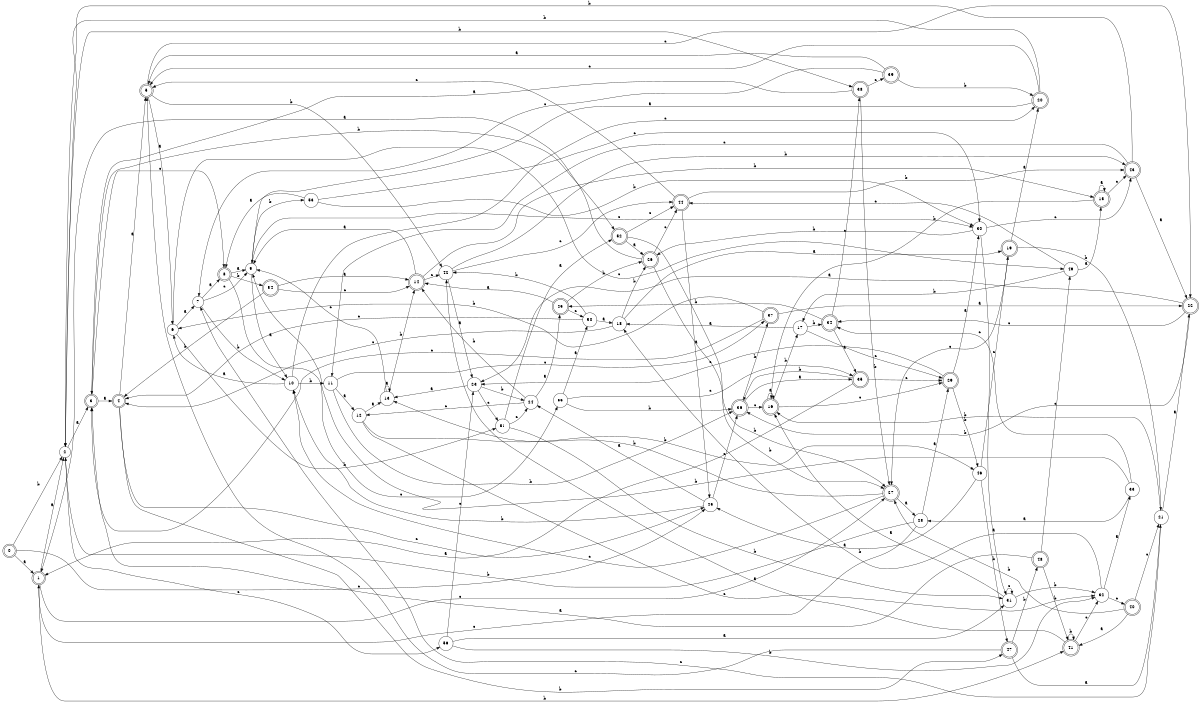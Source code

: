 digraph n46_8 {
__start0 [label="" shape="none"];

rankdir=LR;
size="8,5";

s0 [style="rounded,filled", color="black", fillcolor="white" shape="doublecircle", label="0"];
s1 [style="rounded,filled", color="black", fillcolor="white" shape="doublecircle", label="1"];
s2 [style="filled", color="black", fillcolor="white" shape="circle", label="2"];
s3 [style="rounded,filled", color="black", fillcolor="white" shape="doublecircle", label="3"];
s4 [style="rounded,filled", color="black", fillcolor="white" shape="doublecircle", label="4"];
s5 [style="rounded,filled", color="black", fillcolor="white" shape="doublecircle", label="5"];
s6 [style="filled", color="black", fillcolor="white" shape="circle", label="6"];
s7 [style="filled", color="black", fillcolor="white" shape="circle", label="7"];
s8 [style="rounded,filled", color="black", fillcolor="white" shape="doublecircle", label="8"];
s9 [style="filled", color="black", fillcolor="white" shape="circle", label="9"];
s10 [style="filled", color="black", fillcolor="white" shape="circle", label="10"];
s11 [style="filled", color="black", fillcolor="white" shape="circle", label="11"];
s12 [style="filled", color="black", fillcolor="white" shape="circle", label="12"];
s13 [style="filled", color="black", fillcolor="white" shape="circle", label="13"];
s14 [style="rounded,filled", color="black", fillcolor="white" shape="doublecircle", label="14"];
s15 [style="rounded,filled", color="black", fillcolor="white" shape="doublecircle", label="15"];
s16 [style="rounded,filled", color="black", fillcolor="white" shape="doublecircle", label="16"];
s17 [style="filled", color="black", fillcolor="white" shape="circle", label="17"];
s18 [style="filled", color="black", fillcolor="white" shape="circle", label="18"];
s19 [style="rounded,filled", color="black", fillcolor="white" shape="doublecircle", label="19"];
s20 [style="rounded,filled", color="black", fillcolor="white" shape="doublecircle", label="20"];
s21 [style="filled", color="black", fillcolor="white" shape="circle", label="21"];
s22 [style="rounded,filled", color="black", fillcolor="white" shape="doublecircle", label="22"];
s23 [style="filled", color="black", fillcolor="white" shape="circle", label="23"];
s24 [style="filled", color="black", fillcolor="white" shape="circle", label="24"];
s25 [style="rounded,filled", color="black", fillcolor="white" shape="doublecircle", label="25"];
s26 [style="rounded,filled", color="black", fillcolor="white" shape="doublecircle", label="26"];
s27 [style="rounded,filled", color="black", fillcolor="white" shape="doublecircle", label="27"];
s28 [style="filled", color="black", fillcolor="white" shape="circle", label="28"];
s29 [style="rounded,filled", color="black", fillcolor="white" shape="doublecircle", label="29"];
s30 [style="filled", color="black", fillcolor="white" shape="circle", label="30"];
s31 [style="filled", color="black", fillcolor="white" shape="circle", label="31"];
s32 [style="filled", color="black", fillcolor="white" shape="circle", label="32"];
s33 [style="filled", color="black", fillcolor="white" shape="circle", label="33"];
s34 [style="rounded,filled", color="black", fillcolor="white" shape="doublecircle", label="34"];
s35 [style="rounded,filled", color="black", fillcolor="white" shape="doublecircle", label="35"];
s36 [style="rounded,filled", color="black", fillcolor="white" shape="doublecircle", label="36"];
s37 [style="rounded,filled", color="black", fillcolor="white" shape="doublecircle", label="37"];
s38 [style="rounded,filled", color="black", fillcolor="white" shape="doublecircle", label="38"];
s39 [style="rounded,filled", color="black", fillcolor="white" shape="doublecircle", label="39"];
s40 [style="rounded,filled", color="black", fillcolor="white" shape="doublecircle", label="40"];
s41 [style="rounded,filled", color="black", fillcolor="white" shape="doublecircle", label="41"];
s42 [style="filled", color="black", fillcolor="white" shape="circle", label="42"];
s43 [style="rounded,filled", color="black", fillcolor="white" shape="doublecircle", label="43"];
s44 [style="rounded,filled", color="black", fillcolor="white" shape="doublecircle", label="44"];
s45 [style="filled", color="black", fillcolor="white" shape="circle", label="45"];
s46 [style="filled", color="black", fillcolor="white" shape="circle", label="46"];
s47 [style="rounded,filled", color="black", fillcolor="white" shape="doublecircle", label="47"];
s48 [style="rounded,filled", color="black", fillcolor="white" shape="doublecircle", label="48"];
s49 [style="filled", color="black", fillcolor="white" shape="circle", label="49"];
s50 [style="filled", color="black", fillcolor="white" shape="circle", label="50"];
s51 [style="filled", color="black", fillcolor="white" shape="circle", label="51"];
s52 [style="rounded,filled", color="black", fillcolor="white" shape="doublecircle", label="52"];
s53 [style="filled", color="black", fillcolor="white" shape="circle", label="53"];
s54 [style="rounded,filled", color="black", fillcolor="white" shape="doublecircle", label="54"];
s55 [style="filled", color="black", fillcolor="white" shape="circle", label="55"];
s56 [style="filled", color="black", fillcolor="white" shape="circle", label="56"];
s0 -> s1 [label="a"];
s0 -> s2 [label="b"];
s0 -> s45 [label="c"];
s1 -> s2 [label="a"];
s1 -> s41 [label="b"];
s1 -> s27 [label="c"];
s2 -> s3 [label="a"];
s2 -> s38 [label="b"];
s2 -> s56 [label="c"];
s3 -> s4 [label="a"];
s3 -> s52 [label="b"];
s3 -> s8 [label="c"];
s4 -> s5 [label="a"];
s4 -> s47 [label="b"];
s4 -> s45 [label="c"];
s5 -> s6 [label="a"];
s5 -> s42 [label="b"];
s5 -> s22 [label="c"];
s6 -> s7 [label="a"];
s6 -> s51 [label="b"];
s6 -> s49 [label="c"];
s7 -> s8 [label="a"];
s7 -> s10 [label="b"];
s7 -> s9 [label="c"];
s8 -> s9 [label="a"];
s8 -> s54 [label="b"];
s8 -> s55 [label="c"];
s9 -> s10 [label="a"];
s9 -> s53 [label="b"];
s9 -> s30 [label="c"];
s10 -> s6 [label="a"];
s10 -> s11 [label="b"];
s10 -> s20 [label="c"];
s11 -> s12 [label="a"];
s11 -> s36 [label="b"];
s11 -> s37 [label="c"];
s12 -> s13 [label="a"];
s12 -> s46 [label="b"];
s12 -> s32 [label="c"];
s13 -> s13 [label="a"];
s13 -> s14 [label="b"];
s13 -> s9 [label="c"];
s14 -> s9 [label="a"];
s14 -> s15 [label="b"];
s14 -> s42 [label="c"];
s15 -> s15 [label="a"];
s15 -> s16 [label="b"];
s15 -> s43 [label="c"];
s16 -> s16 [label="a"];
s16 -> s17 [label="b"];
s16 -> s29 [label="c"];
s17 -> s18 [label="a"];
s17 -> s34 [label="b"];
s17 -> s29 [label="c"];
s18 -> s19 [label="a"];
s18 -> s26 [label="b"];
s18 -> s4 [label="c"];
s19 -> s20 [label="a"];
s19 -> s21 [label="b"];
s19 -> s27 [label="c"];
s20 -> s9 [label="a"];
s20 -> s2 [label="b"];
s20 -> s5 [label="c"];
s21 -> s22 [label="a"];
s21 -> s16 [label="b"];
s21 -> s7 [label="c"];
s22 -> s23 [label="a"];
s22 -> s36 [label="b"];
s22 -> s34 [label="c"];
s23 -> s13 [label="a"];
s23 -> s24 [label="b"];
s23 -> s51 [label="c"];
s24 -> s25 [label="a"];
s24 -> s14 [label="b"];
s24 -> s12 [label="c"];
s25 -> s14 [label="a"];
s25 -> s26 [label="b"];
s25 -> s50 [label="c"];
s26 -> s1 [label="a"];
s26 -> s27 [label="b"];
s26 -> s44 [label="c"];
s27 -> s28 [label="a"];
s27 -> s13 [label="b"];
s27 -> s10 [label="c"];
s28 -> s29 [label="a"];
s28 -> s2 [label="b"];
s28 -> s1 [label="c"];
s29 -> s30 [label="a"];
s29 -> s46 [label="b"];
s29 -> s23 [label="c"];
s30 -> s31 [label="a"];
s30 -> s26 [label="b"];
s30 -> s43 [label="c"];
s31 -> s16 [label="a"];
s31 -> s32 [label="b"];
s31 -> s31 [label="c"];
s32 -> s33 [label="a"];
s32 -> s18 [label="b"];
s32 -> s40 [label="c"];
s33 -> s28 [label="a"];
s33 -> s9 [label="b"];
s33 -> s34 [label="c"];
s34 -> s35 [label="a"];
s34 -> s25 [label="b"];
s34 -> s38 [label="c"];
s35 -> s1 [label="a"];
s35 -> s36 [label="b"];
s35 -> s29 [label="c"];
s36 -> s35 [label="a"];
s36 -> s37 [label="b"];
s36 -> s16 [label="c"];
s37 -> s22 [label="a"];
s37 -> s6 [label="b"];
s37 -> s3 [label="c"];
s38 -> s3 [label="a"];
s38 -> s27 [label="b"];
s38 -> s39 [label="c"];
s39 -> s5 [label="a"];
s39 -> s20 [label="b"];
s39 -> s7 [label="c"];
s40 -> s41 [label="a"];
s40 -> s27 [label="b"];
s40 -> s21 [label="c"];
s41 -> s42 [label="a"];
s41 -> s41 [label="b"];
s41 -> s32 [label="c"];
s42 -> s23 [label="a"];
s42 -> s43 [label="b"];
s42 -> s44 [label="c"];
s43 -> s22 [label="a"];
s43 -> s2 [label="b"];
s43 -> s11 [label="c"];
s44 -> s45 [label="a"];
s44 -> s43 [label="b"];
s44 -> s5 [label="c"];
s45 -> s24 [label="a"];
s45 -> s10 [label="b"];
s45 -> s36 [label="c"];
s46 -> s45 [label="a"];
s46 -> s47 [label="b"];
s46 -> s19 [label="c"];
s47 -> s21 [label="a"];
s47 -> s48 [label="b"];
s47 -> s5 [label="c"];
s48 -> s3 [label="a"];
s48 -> s41 [label="b"];
s48 -> s49 [label="c"];
s49 -> s15 [label="a"];
s49 -> s17 [label="b"];
s49 -> s44 [label="c"];
s50 -> s18 [label="a"];
s50 -> s42 [label="b"];
s50 -> s4 [label="c"];
s51 -> s52 [label="a"];
s51 -> s31 [label="b"];
s51 -> s24 [label="c"];
s52 -> s26 [label="a"];
s52 -> s27 [label="b"];
s52 -> s44 [label="c"];
s53 -> s8 [label="a"];
s53 -> s30 [label="b"];
s53 -> s30 [label="c"];
s54 -> s14 [label="a"];
s54 -> s4 [label="b"];
s54 -> s14 [label="c"];
s55 -> s50 [label="a"];
s55 -> s36 [label="b"];
s55 -> s35 [label="c"];
s56 -> s31 [label="a"];
s56 -> s32 [label="b"];
s56 -> s23 [label="c"];

}